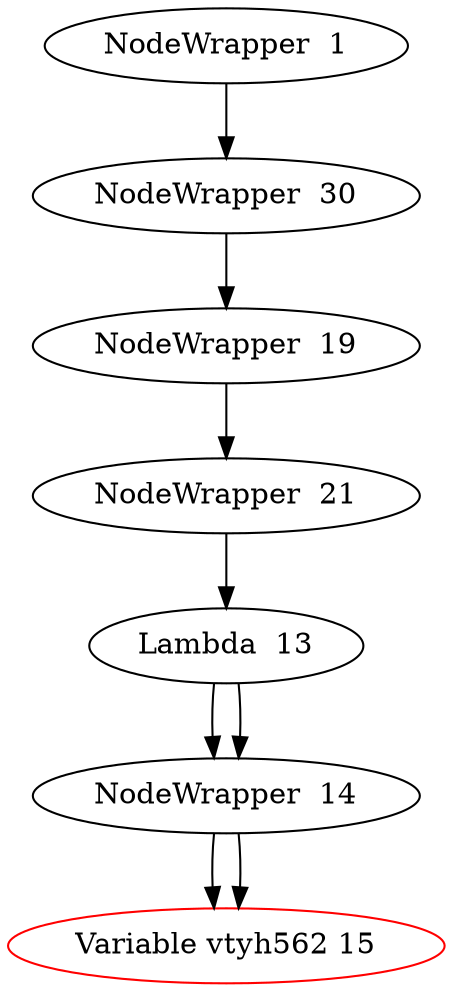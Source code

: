 digraph Lambda {
443308702 [label="NodeWrapper  1"];
443308702 -> {553264065};
553264065 [label="NodeWrapper  30"];
553264065 -> {1586270964};
1586270964 [label="NodeWrapper  19"];
1586270964 -> {693632176};
693632176 [label="NodeWrapper  21"];
693632176 -> {1349277854};
1349277854 [label="Lambda  13"];
1349277854 -> {2040495657};
1349277854 -> {2040495657};
2040495657 [label="NodeWrapper  14"];
2040495657 -> {1267032364};
1267032364 [label="Variable vtyh562 15", color=red];
2040495657 [label="NodeWrapper  14"];
2040495657 -> {1267032364};
1267032364 [label="Variable vtyh562 15", color=red];

}